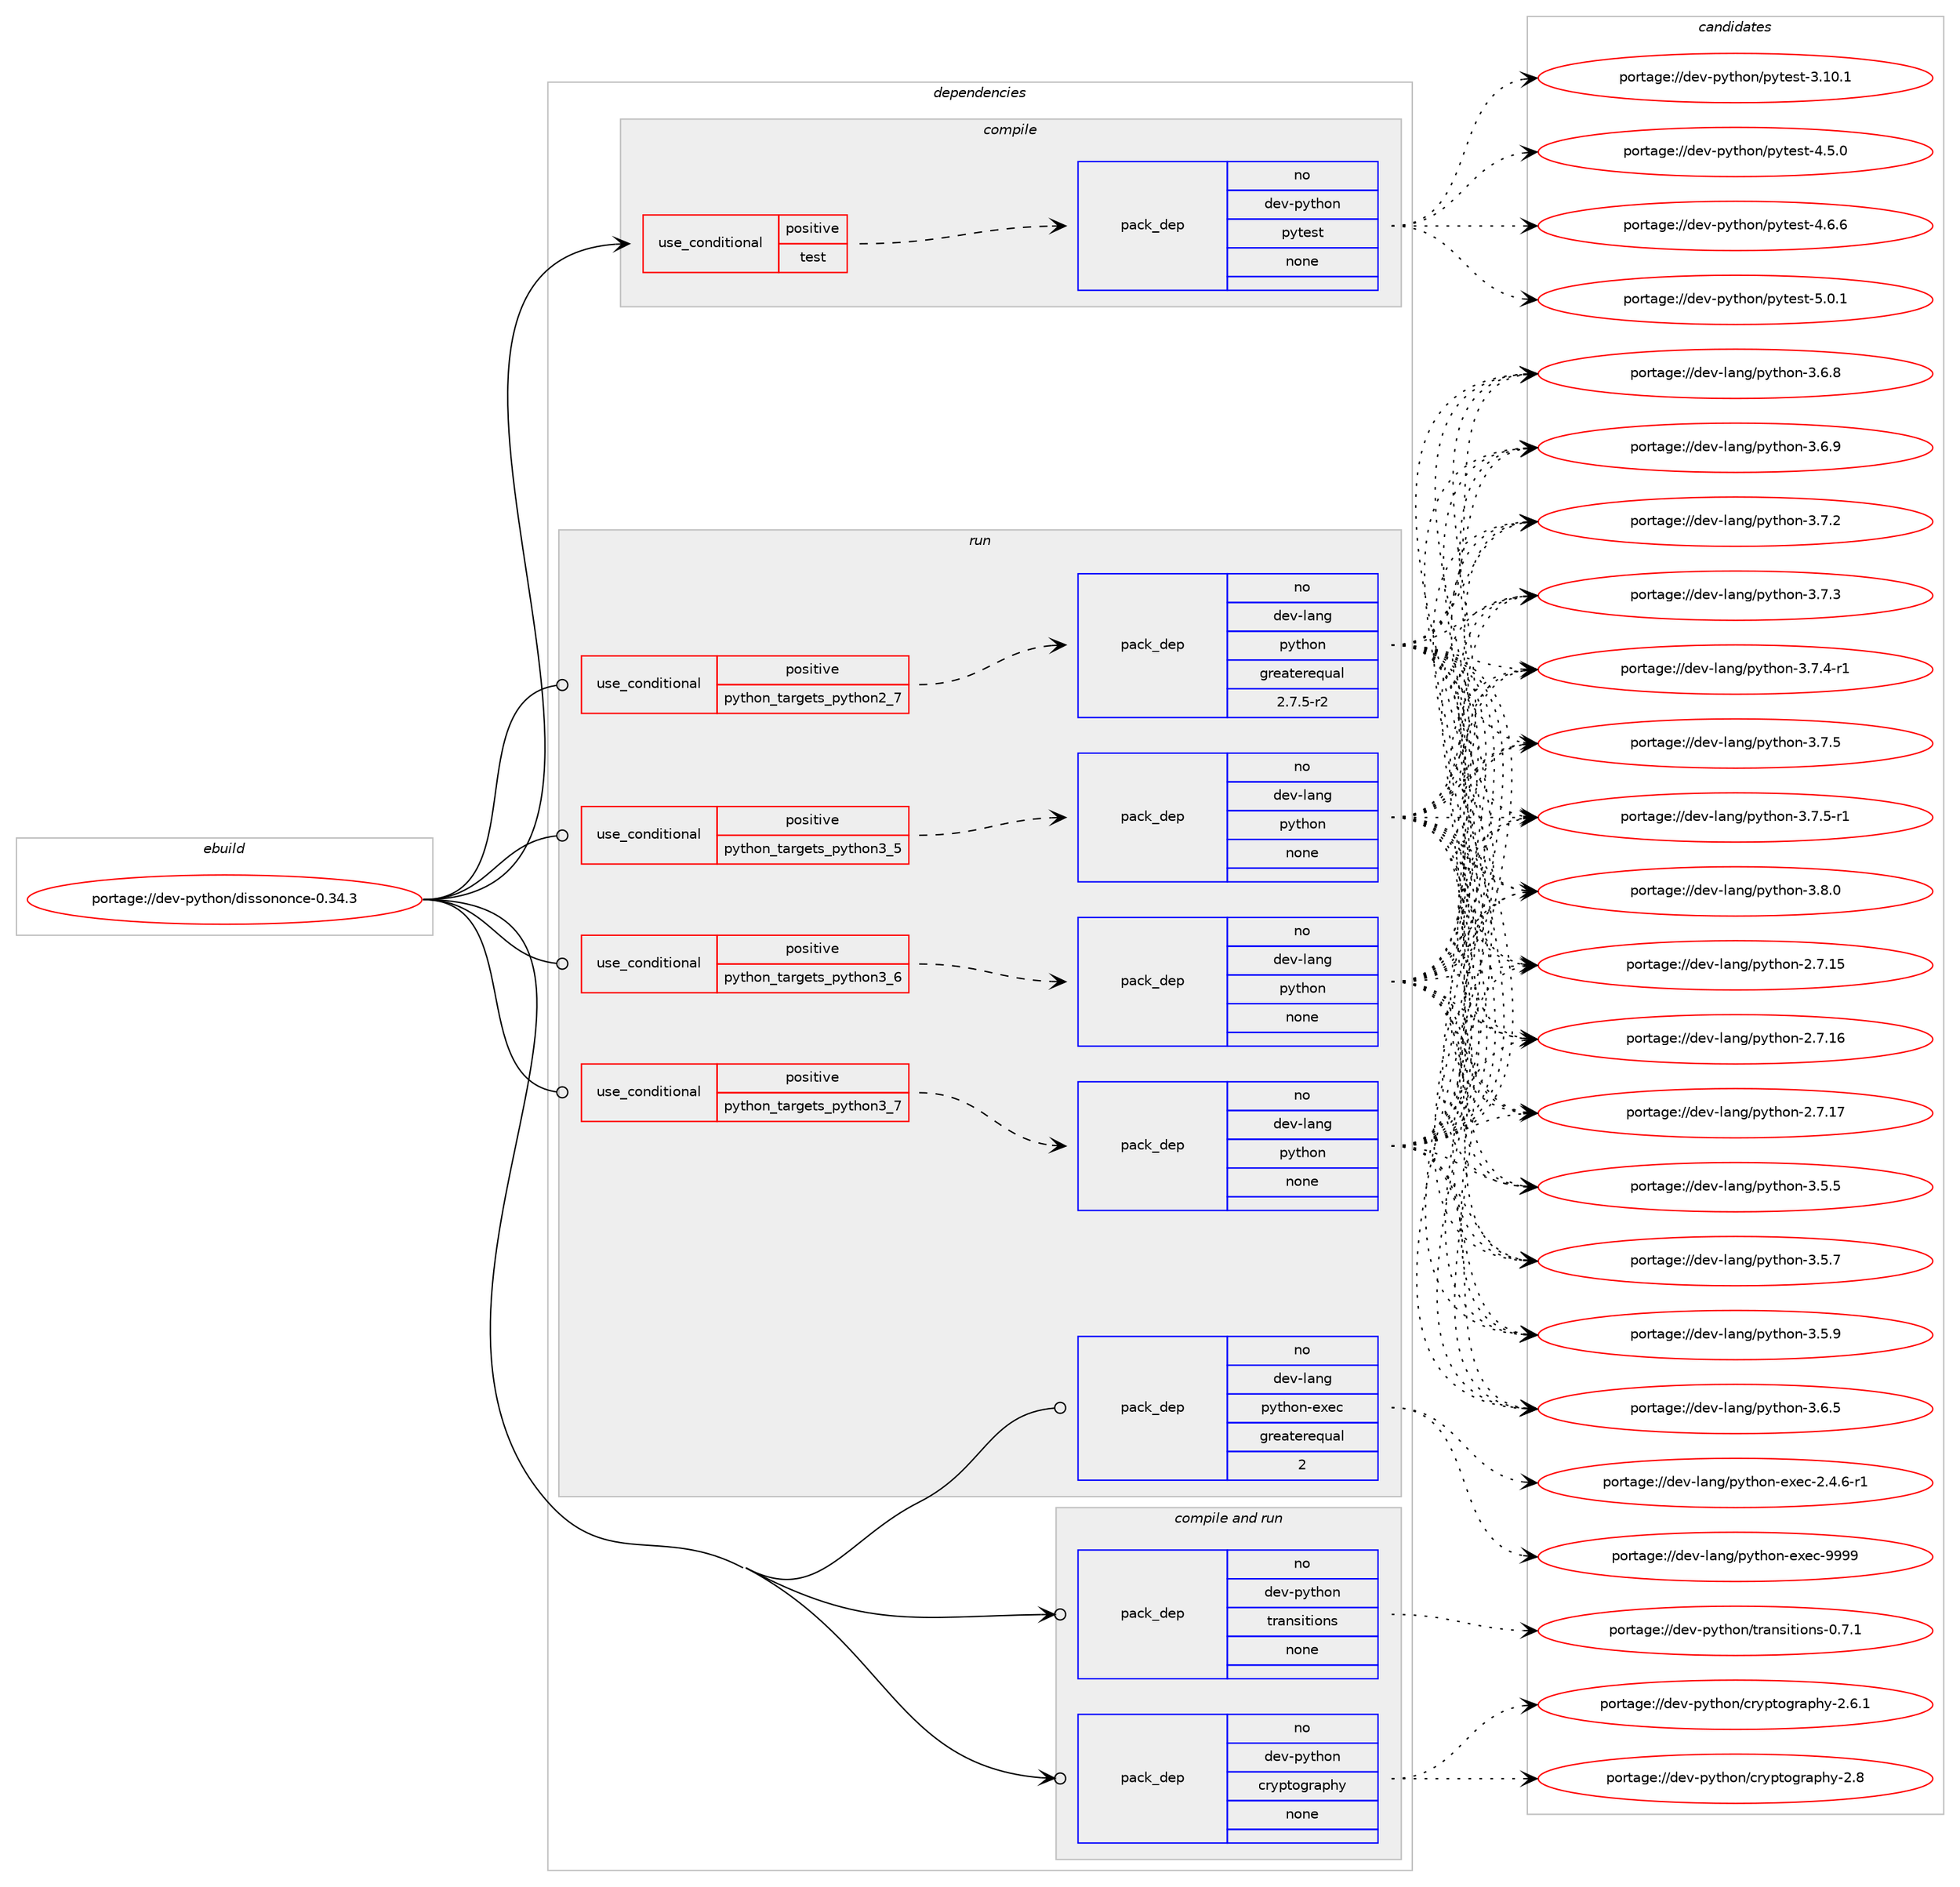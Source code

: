 digraph prolog {

# *************
# Graph options
# *************

newrank=true;
concentrate=true;
compound=true;
graph [rankdir=LR,fontname=Helvetica,fontsize=10,ranksep=1.5];#, ranksep=2.5, nodesep=0.2];
edge  [arrowhead=vee];
node  [fontname=Helvetica,fontsize=10];

# **********
# The ebuild
# **********

subgraph cluster_leftcol {
color=gray;
rank=same;
label=<<i>ebuild</i>>;
id [label="portage://dev-python/dissononce-0.34.3", color=red, width=4, href="../dev-python/dissononce-0.34.3.svg"];
}

# ****************
# The dependencies
# ****************

subgraph cluster_midcol {
color=gray;
label=<<i>dependencies</i>>;
subgraph cluster_compile {
fillcolor="#eeeeee";
style=filled;
label=<<i>compile</i>>;
subgraph cond27632 {
dependency136228 [label=<<TABLE BORDER="0" CELLBORDER="1" CELLSPACING="0" CELLPADDING="4"><TR><TD ROWSPAN="3" CELLPADDING="10">use_conditional</TD></TR><TR><TD>positive</TD></TR><TR><TD>test</TD></TR></TABLE>>, shape=none, color=red];
subgraph pack105279 {
dependency136229 [label=<<TABLE BORDER="0" CELLBORDER="1" CELLSPACING="0" CELLPADDING="4" WIDTH="220"><TR><TD ROWSPAN="6" CELLPADDING="30">pack_dep</TD></TR><TR><TD WIDTH="110">no</TD></TR><TR><TD>dev-python</TD></TR><TR><TD>pytest</TD></TR><TR><TD>none</TD></TR><TR><TD></TD></TR></TABLE>>, shape=none, color=blue];
}
dependency136228:e -> dependency136229:w [weight=20,style="dashed",arrowhead="vee"];
}
id:e -> dependency136228:w [weight=20,style="solid",arrowhead="vee"];
}
subgraph cluster_compileandrun {
fillcolor="#eeeeee";
style=filled;
label=<<i>compile and run</i>>;
subgraph pack105280 {
dependency136230 [label=<<TABLE BORDER="0" CELLBORDER="1" CELLSPACING="0" CELLPADDING="4" WIDTH="220"><TR><TD ROWSPAN="6" CELLPADDING="30">pack_dep</TD></TR><TR><TD WIDTH="110">no</TD></TR><TR><TD>dev-python</TD></TR><TR><TD>cryptography</TD></TR><TR><TD>none</TD></TR><TR><TD></TD></TR></TABLE>>, shape=none, color=blue];
}
id:e -> dependency136230:w [weight=20,style="solid",arrowhead="odotvee"];
subgraph pack105281 {
dependency136231 [label=<<TABLE BORDER="0" CELLBORDER="1" CELLSPACING="0" CELLPADDING="4" WIDTH="220"><TR><TD ROWSPAN="6" CELLPADDING="30">pack_dep</TD></TR><TR><TD WIDTH="110">no</TD></TR><TR><TD>dev-python</TD></TR><TR><TD>transitions</TD></TR><TR><TD>none</TD></TR><TR><TD></TD></TR></TABLE>>, shape=none, color=blue];
}
id:e -> dependency136231:w [weight=20,style="solid",arrowhead="odotvee"];
}
subgraph cluster_run {
fillcolor="#eeeeee";
style=filled;
label=<<i>run</i>>;
subgraph cond27633 {
dependency136232 [label=<<TABLE BORDER="0" CELLBORDER="1" CELLSPACING="0" CELLPADDING="4"><TR><TD ROWSPAN="3" CELLPADDING="10">use_conditional</TD></TR><TR><TD>positive</TD></TR><TR><TD>python_targets_python2_7</TD></TR></TABLE>>, shape=none, color=red];
subgraph pack105282 {
dependency136233 [label=<<TABLE BORDER="0" CELLBORDER="1" CELLSPACING="0" CELLPADDING="4" WIDTH="220"><TR><TD ROWSPAN="6" CELLPADDING="30">pack_dep</TD></TR><TR><TD WIDTH="110">no</TD></TR><TR><TD>dev-lang</TD></TR><TR><TD>python</TD></TR><TR><TD>greaterequal</TD></TR><TR><TD>2.7.5-r2</TD></TR></TABLE>>, shape=none, color=blue];
}
dependency136232:e -> dependency136233:w [weight=20,style="dashed",arrowhead="vee"];
}
id:e -> dependency136232:w [weight=20,style="solid",arrowhead="odot"];
subgraph cond27634 {
dependency136234 [label=<<TABLE BORDER="0" CELLBORDER="1" CELLSPACING="0" CELLPADDING="4"><TR><TD ROWSPAN="3" CELLPADDING="10">use_conditional</TD></TR><TR><TD>positive</TD></TR><TR><TD>python_targets_python3_5</TD></TR></TABLE>>, shape=none, color=red];
subgraph pack105283 {
dependency136235 [label=<<TABLE BORDER="0" CELLBORDER="1" CELLSPACING="0" CELLPADDING="4" WIDTH="220"><TR><TD ROWSPAN="6" CELLPADDING="30">pack_dep</TD></TR><TR><TD WIDTH="110">no</TD></TR><TR><TD>dev-lang</TD></TR><TR><TD>python</TD></TR><TR><TD>none</TD></TR><TR><TD></TD></TR></TABLE>>, shape=none, color=blue];
}
dependency136234:e -> dependency136235:w [weight=20,style="dashed",arrowhead="vee"];
}
id:e -> dependency136234:w [weight=20,style="solid",arrowhead="odot"];
subgraph cond27635 {
dependency136236 [label=<<TABLE BORDER="0" CELLBORDER="1" CELLSPACING="0" CELLPADDING="4"><TR><TD ROWSPAN="3" CELLPADDING="10">use_conditional</TD></TR><TR><TD>positive</TD></TR><TR><TD>python_targets_python3_6</TD></TR></TABLE>>, shape=none, color=red];
subgraph pack105284 {
dependency136237 [label=<<TABLE BORDER="0" CELLBORDER="1" CELLSPACING="0" CELLPADDING="4" WIDTH="220"><TR><TD ROWSPAN="6" CELLPADDING="30">pack_dep</TD></TR><TR><TD WIDTH="110">no</TD></TR><TR><TD>dev-lang</TD></TR><TR><TD>python</TD></TR><TR><TD>none</TD></TR><TR><TD></TD></TR></TABLE>>, shape=none, color=blue];
}
dependency136236:e -> dependency136237:w [weight=20,style="dashed",arrowhead="vee"];
}
id:e -> dependency136236:w [weight=20,style="solid",arrowhead="odot"];
subgraph cond27636 {
dependency136238 [label=<<TABLE BORDER="0" CELLBORDER="1" CELLSPACING="0" CELLPADDING="4"><TR><TD ROWSPAN="3" CELLPADDING="10">use_conditional</TD></TR><TR><TD>positive</TD></TR><TR><TD>python_targets_python3_7</TD></TR></TABLE>>, shape=none, color=red];
subgraph pack105285 {
dependency136239 [label=<<TABLE BORDER="0" CELLBORDER="1" CELLSPACING="0" CELLPADDING="4" WIDTH="220"><TR><TD ROWSPAN="6" CELLPADDING="30">pack_dep</TD></TR><TR><TD WIDTH="110">no</TD></TR><TR><TD>dev-lang</TD></TR><TR><TD>python</TD></TR><TR><TD>none</TD></TR><TR><TD></TD></TR></TABLE>>, shape=none, color=blue];
}
dependency136238:e -> dependency136239:w [weight=20,style="dashed",arrowhead="vee"];
}
id:e -> dependency136238:w [weight=20,style="solid",arrowhead="odot"];
subgraph pack105286 {
dependency136240 [label=<<TABLE BORDER="0" CELLBORDER="1" CELLSPACING="0" CELLPADDING="4" WIDTH="220"><TR><TD ROWSPAN="6" CELLPADDING="30">pack_dep</TD></TR><TR><TD WIDTH="110">no</TD></TR><TR><TD>dev-lang</TD></TR><TR><TD>python-exec</TD></TR><TR><TD>greaterequal</TD></TR><TR><TD>2</TD></TR></TABLE>>, shape=none, color=blue];
}
id:e -> dependency136240:w [weight=20,style="solid",arrowhead="odot"];
}
}

# **************
# The candidates
# **************

subgraph cluster_choices {
rank=same;
color=gray;
label=<<i>candidates</i>>;

subgraph choice105279 {
color=black;
nodesep=1;
choiceportage100101118451121211161041111104711212111610111511645514649484649 [label="portage://dev-python/pytest-3.10.1", color=red, width=4,href="../dev-python/pytest-3.10.1.svg"];
choiceportage1001011184511212111610411111047112121116101115116455246534648 [label="portage://dev-python/pytest-4.5.0", color=red, width=4,href="../dev-python/pytest-4.5.0.svg"];
choiceportage1001011184511212111610411111047112121116101115116455246544654 [label="portage://dev-python/pytest-4.6.6", color=red, width=4,href="../dev-python/pytest-4.6.6.svg"];
choiceportage1001011184511212111610411111047112121116101115116455346484649 [label="portage://dev-python/pytest-5.0.1", color=red, width=4,href="../dev-python/pytest-5.0.1.svg"];
dependency136229:e -> choiceportage100101118451121211161041111104711212111610111511645514649484649:w [style=dotted,weight="100"];
dependency136229:e -> choiceportage1001011184511212111610411111047112121116101115116455246534648:w [style=dotted,weight="100"];
dependency136229:e -> choiceportage1001011184511212111610411111047112121116101115116455246544654:w [style=dotted,weight="100"];
dependency136229:e -> choiceportage1001011184511212111610411111047112121116101115116455346484649:w [style=dotted,weight="100"];
}
subgraph choice105280 {
color=black;
nodesep=1;
choiceportage10010111845112121116104111110479911412111211611110311497112104121455046544649 [label="portage://dev-python/cryptography-2.6.1", color=red, width=4,href="../dev-python/cryptography-2.6.1.svg"];
choiceportage1001011184511212111610411111047991141211121161111031149711210412145504656 [label="portage://dev-python/cryptography-2.8", color=red, width=4,href="../dev-python/cryptography-2.8.svg"];
dependency136230:e -> choiceportage10010111845112121116104111110479911412111211611110311497112104121455046544649:w [style=dotted,weight="100"];
dependency136230:e -> choiceportage1001011184511212111610411111047991141211121161111031149711210412145504656:w [style=dotted,weight="100"];
}
subgraph choice105281 {
color=black;
nodesep=1;
choiceportage100101118451121211161041111104711611497110115105116105111110115454846554649 [label="portage://dev-python/transitions-0.7.1", color=red, width=4,href="../dev-python/transitions-0.7.1.svg"];
dependency136231:e -> choiceportage100101118451121211161041111104711611497110115105116105111110115454846554649:w [style=dotted,weight="100"];
}
subgraph choice105282 {
color=black;
nodesep=1;
choiceportage10010111845108971101034711212111610411111045504655464953 [label="portage://dev-lang/python-2.7.15", color=red, width=4,href="../dev-lang/python-2.7.15.svg"];
choiceportage10010111845108971101034711212111610411111045504655464954 [label="portage://dev-lang/python-2.7.16", color=red, width=4,href="../dev-lang/python-2.7.16.svg"];
choiceportage10010111845108971101034711212111610411111045504655464955 [label="portage://dev-lang/python-2.7.17", color=red, width=4,href="../dev-lang/python-2.7.17.svg"];
choiceportage100101118451089711010347112121116104111110455146534653 [label="portage://dev-lang/python-3.5.5", color=red, width=4,href="../dev-lang/python-3.5.5.svg"];
choiceportage100101118451089711010347112121116104111110455146534655 [label="portage://dev-lang/python-3.5.7", color=red, width=4,href="../dev-lang/python-3.5.7.svg"];
choiceportage100101118451089711010347112121116104111110455146534657 [label="portage://dev-lang/python-3.5.9", color=red, width=4,href="../dev-lang/python-3.5.9.svg"];
choiceportage100101118451089711010347112121116104111110455146544653 [label="portage://dev-lang/python-3.6.5", color=red, width=4,href="../dev-lang/python-3.6.5.svg"];
choiceportage100101118451089711010347112121116104111110455146544656 [label="portage://dev-lang/python-3.6.8", color=red, width=4,href="../dev-lang/python-3.6.8.svg"];
choiceportage100101118451089711010347112121116104111110455146544657 [label="portage://dev-lang/python-3.6.9", color=red, width=4,href="../dev-lang/python-3.6.9.svg"];
choiceportage100101118451089711010347112121116104111110455146554650 [label="portage://dev-lang/python-3.7.2", color=red, width=4,href="../dev-lang/python-3.7.2.svg"];
choiceportage100101118451089711010347112121116104111110455146554651 [label="portage://dev-lang/python-3.7.3", color=red, width=4,href="../dev-lang/python-3.7.3.svg"];
choiceportage1001011184510897110103471121211161041111104551465546524511449 [label="portage://dev-lang/python-3.7.4-r1", color=red, width=4,href="../dev-lang/python-3.7.4-r1.svg"];
choiceportage100101118451089711010347112121116104111110455146554653 [label="portage://dev-lang/python-3.7.5", color=red, width=4,href="../dev-lang/python-3.7.5.svg"];
choiceportage1001011184510897110103471121211161041111104551465546534511449 [label="portage://dev-lang/python-3.7.5-r1", color=red, width=4,href="../dev-lang/python-3.7.5-r1.svg"];
choiceportage100101118451089711010347112121116104111110455146564648 [label="portage://dev-lang/python-3.8.0", color=red, width=4,href="../dev-lang/python-3.8.0.svg"];
dependency136233:e -> choiceportage10010111845108971101034711212111610411111045504655464953:w [style=dotted,weight="100"];
dependency136233:e -> choiceportage10010111845108971101034711212111610411111045504655464954:w [style=dotted,weight="100"];
dependency136233:e -> choiceportage10010111845108971101034711212111610411111045504655464955:w [style=dotted,weight="100"];
dependency136233:e -> choiceportage100101118451089711010347112121116104111110455146534653:w [style=dotted,weight="100"];
dependency136233:e -> choiceportage100101118451089711010347112121116104111110455146534655:w [style=dotted,weight="100"];
dependency136233:e -> choiceportage100101118451089711010347112121116104111110455146534657:w [style=dotted,weight="100"];
dependency136233:e -> choiceportage100101118451089711010347112121116104111110455146544653:w [style=dotted,weight="100"];
dependency136233:e -> choiceportage100101118451089711010347112121116104111110455146544656:w [style=dotted,weight="100"];
dependency136233:e -> choiceportage100101118451089711010347112121116104111110455146544657:w [style=dotted,weight="100"];
dependency136233:e -> choiceportage100101118451089711010347112121116104111110455146554650:w [style=dotted,weight="100"];
dependency136233:e -> choiceportage100101118451089711010347112121116104111110455146554651:w [style=dotted,weight="100"];
dependency136233:e -> choiceportage1001011184510897110103471121211161041111104551465546524511449:w [style=dotted,weight="100"];
dependency136233:e -> choiceportage100101118451089711010347112121116104111110455146554653:w [style=dotted,weight="100"];
dependency136233:e -> choiceportage1001011184510897110103471121211161041111104551465546534511449:w [style=dotted,weight="100"];
dependency136233:e -> choiceportage100101118451089711010347112121116104111110455146564648:w [style=dotted,weight="100"];
}
subgraph choice105283 {
color=black;
nodesep=1;
choiceportage10010111845108971101034711212111610411111045504655464953 [label="portage://dev-lang/python-2.7.15", color=red, width=4,href="../dev-lang/python-2.7.15.svg"];
choiceportage10010111845108971101034711212111610411111045504655464954 [label="portage://dev-lang/python-2.7.16", color=red, width=4,href="../dev-lang/python-2.7.16.svg"];
choiceportage10010111845108971101034711212111610411111045504655464955 [label="portage://dev-lang/python-2.7.17", color=red, width=4,href="../dev-lang/python-2.7.17.svg"];
choiceportage100101118451089711010347112121116104111110455146534653 [label="portage://dev-lang/python-3.5.5", color=red, width=4,href="../dev-lang/python-3.5.5.svg"];
choiceportage100101118451089711010347112121116104111110455146534655 [label="portage://dev-lang/python-3.5.7", color=red, width=4,href="../dev-lang/python-3.5.7.svg"];
choiceportage100101118451089711010347112121116104111110455146534657 [label="portage://dev-lang/python-3.5.9", color=red, width=4,href="../dev-lang/python-3.5.9.svg"];
choiceportage100101118451089711010347112121116104111110455146544653 [label="portage://dev-lang/python-3.6.5", color=red, width=4,href="../dev-lang/python-3.6.5.svg"];
choiceportage100101118451089711010347112121116104111110455146544656 [label="portage://dev-lang/python-3.6.8", color=red, width=4,href="../dev-lang/python-3.6.8.svg"];
choiceportage100101118451089711010347112121116104111110455146544657 [label="portage://dev-lang/python-3.6.9", color=red, width=4,href="../dev-lang/python-3.6.9.svg"];
choiceportage100101118451089711010347112121116104111110455146554650 [label="portage://dev-lang/python-3.7.2", color=red, width=4,href="../dev-lang/python-3.7.2.svg"];
choiceportage100101118451089711010347112121116104111110455146554651 [label="portage://dev-lang/python-3.7.3", color=red, width=4,href="../dev-lang/python-3.7.3.svg"];
choiceportage1001011184510897110103471121211161041111104551465546524511449 [label="portage://dev-lang/python-3.7.4-r1", color=red, width=4,href="../dev-lang/python-3.7.4-r1.svg"];
choiceportage100101118451089711010347112121116104111110455146554653 [label="portage://dev-lang/python-3.7.5", color=red, width=4,href="../dev-lang/python-3.7.5.svg"];
choiceportage1001011184510897110103471121211161041111104551465546534511449 [label="portage://dev-lang/python-3.7.5-r1", color=red, width=4,href="../dev-lang/python-3.7.5-r1.svg"];
choiceportage100101118451089711010347112121116104111110455146564648 [label="portage://dev-lang/python-3.8.0", color=red, width=4,href="../dev-lang/python-3.8.0.svg"];
dependency136235:e -> choiceportage10010111845108971101034711212111610411111045504655464953:w [style=dotted,weight="100"];
dependency136235:e -> choiceportage10010111845108971101034711212111610411111045504655464954:w [style=dotted,weight="100"];
dependency136235:e -> choiceportage10010111845108971101034711212111610411111045504655464955:w [style=dotted,weight="100"];
dependency136235:e -> choiceportage100101118451089711010347112121116104111110455146534653:w [style=dotted,weight="100"];
dependency136235:e -> choiceportage100101118451089711010347112121116104111110455146534655:w [style=dotted,weight="100"];
dependency136235:e -> choiceportage100101118451089711010347112121116104111110455146534657:w [style=dotted,weight="100"];
dependency136235:e -> choiceportage100101118451089711010347112121116104111110455146544653:w [style=dotted,weight="100"];
dependency136235:e -> choiceportage100101118451089711010347112121116104111110455146544656:w [style=dotted,weight="100"];
dependency136235:e -> choiceportage100101118451089711010347112121116104111110455146544657:w [style=dotted,weight="100"];
dependency136235:e -> choiceportage100101118451089711010347112121116104111110455146554650:w [style=dotted,weight="100"];
dependency136235:e -> choiceportage100101118451089711010347112121116104111110455146554651:w [style=dotted,weight="100"];
dependency136235:e -> choiceportage1001011184510897110103471121211161041111104551465546524511449:w [style=dotted,weight="100"];
dependency136235:e -> choiceportage100101118451089711010347112121116104111110455146554653:w [style=dotted,weight="100"];
dependency136235:e -> choiceportage1001011184510897110103471121211161041111104551465546534511449:w [style=dotted,weight="100"];
dependency136235:e -> choiceportage100101118451089711010347112121116104111110455146564648:w [style=dotted,weight="100"];
}
subgraph choice105284 {
color=black;
nodesep=1;
choiceportage10010111845108971101034711212111610411111045504655464953 [label="portage://dev-lang/python-2.7.15", color=red, width=4,href="../dev-lang/python-2.7.15.svg"];
choiceportage10010111845108971101034711212111610411111045504655464954 [label="portage://dev-lang/python-2.7.16", color=red, width=4,href="../dev-lang/python-2.7.16.svg"];
choiceportage10010111845108971101034711212111610411111045504655464955 [label="portage://dev-lang/python-2.7.17", color=red, width=4,href="../dev-lang/python-2.7.17.svg"];
choiceportage100101118451089711010347112121116104111110455146534653 [label="portage://dev-lang/python-3.5.5", color=red, width=4,href="../dev-lang/python-3.5.5.svg"];
choiceportage100101118451089711010347112121116104111110455146534655 [label="portage://dev-lang/python-3.5.7", color=red, width=4,href="../dev-lang/python-3.5.7.svg"];
choiceportage100101118451089711010347112121116104111110455146534657 [label="portage://dev-lang/python-3.5.9", color=red, width=4,href="../dev-lang/python-3.5.9.svg"];
choiceportage100101118451089711010347112121116104111110455146544653 [label="portage://dev-lang/python-3.6.5", color=red, width=4,href="../dev-lang/python-3.6.5.svg"];
choiceportage100101118451089711010347112121116104111110455146544656 [label="portage://dev-lang/python-3.6.8", color=red, width=4,href="../dev-lang/python-3.6.8.svg"];
choiceportage100101118451089711010347112121116104111110455146544657 [label="portage://dev-lang/python-3.6.9", color=red, width=4,href="../dev-lang/python-3.6.9.svg"];
choiceportage100101118451089711010347112121116104111110455146554650 [label="portage://dev-lang/python-3.7.2", color=red, width=4,href="../dev-lang/python-3.7.2.svg"];
choiceportage100101118451089711010347112121116104111110455146554651 [label="portage://dev-lang/python-3.7.3", color=red, width=4,href="../dev-lang/python-3.7.3.svg"];
choiceportage1001011184510897110103471121211161041111104551465546524511449 [label="portage://dev-lang/python-3.7.4-r1", color=red, width=4,href="../dev-lang/python-3.7.4-r1.svg"];
choiceportage100101118451089711010347112121116104111110455146554653 [label="portage://dev-lang/python-3.7.5", color=red, width=4,href="../dev-lang/python-3.7.5.svg"];
choiceportage1001011184510897110103471121211161041111104551465546534511449 [label="portage://dev-lang/python-3.7.5-r1", color=red, width=4,href="../dev-lang/python-3.7.5-r1.svg"];
choiceportage100101118451089711010347112121116104111110455146564648 [label="portage://dev-lang/python-3.8.0", color=red, width=4,href="../dev-lang/python-3.8.0.svg"];
dependency136237:e -> choiceportage10010111845108971101034711212111610411111045504655464953:w [style=dotted,weight="100"];
dependency136237:e -> choiceportage10010111845108971101034711212111610411111045504655464954:w [style=dotted,weight="100"];
dependency136237:e -> choiceportage10010111845108971101034711212111610411111045504655464955:w [style=dotted,weight="100"];
dependency136237:e -> choiceportage100101118451089711010347112121116104111110455146534653:w [style=dotted,weight="100"];
dependency136237:e -> choiceportage100101118451089711010347112121116104111110455146534655:w [style=dotted,weight="100"];
dependency136237:e -> choiceportage100101118451089711010347112121116104111110455146534657:w [style=dotted,weight="100"];
dependency136237:e -> choiceportage100101118451089711010347112121116104111110455146544653:w [style=dotted,weight="100"];
dependency136237:e -> choiceportage100101118451089711010347112121116104111110455146544656:w [style=dotted,weight="100"];
dependency136237:e -> choiceportage100101118451089711010347112121116104111110455146544657:w [style=dotted,weight="100"];
dependency136237:e -> choiceportage100101118451089711010347112121116104111110455146554650:w [style=dotted,weight="100"];
dependency136237:e -> choiceportage100101118451089711010347112121116104111110455146554651:w [style=dotted,weight="100"];
dependency136237:e -> choiceportage1001011184510897110103471121211161041111104551465546524511449:w [style=dotted,weight="100"];
dependency136237:e -> choiceportage100101118451089711010347112121116104111110455146554653:w [style=dotted,weight="100"];
dependency136237:e -> choiceportage1001011184510897110103471121211161041111104551465546534511449:w [style=dotted,weight="100"];
dependency136237:e -> choiceportage100101118451089711010347112121116104111110455146564648:w [style=dotted,weight="100"];
}
subgraph choice105285 {
color=black;
nodesep=1;
choiceportage10010111845108971101034711212111610411111045504655464953 [label="portage://dev-lang/python-2.7.15", color=red, width=4,href="../dev-lang/python-2.7.15.svg"];
choiceportage10010111845108971101034711212111610411111045504655464954 [label="portage://dev-lang/python-2.7.16", color=red, width=4,href="../dev-lang/python-2.7.16.svg"];
choiceportage10010111845108971101034711212111610411111045504655464955 [label="portage://dev-lang/python-2.7.17", color=red, width=4,href="../dev-lang/python-2.7.17.svg"];
choiceportage100101118451089711010347112121116104111110455146534653 [label="portage://dev-lang/python-3.5.5", color=red, width=4,href="../dev-lang/python-3.5.5.svg"];
choiceportage100101118451089711010347112121116104111110455146534655 [label="portage://dev-lang/python-3.5.7", color=red, width=4,href="../dev-lang/python-3.5.7.svg"];
choiceportage100101118451089711010347112121116104111110455146534657 [label="portage://dev-lang/python-3.5.9", color=red, width=4,href="../dev-lang/python-3.5.9.svg"];
choiceportage100101118451089711010347112121116104111110455146544653 [label="portage://dev-lang/python-3.6.5", color=red, width=4,href="../dev-lang/python-3.6.5.svg"];
choiceportage100101118451089711010347112121116104111110455146544656 [label="portage://dev-lang/python-3.6.8", color=red, width=4,href="../dev-lang/python-3.6.8.svg"];
choiceportage100101118451089711010347112121116104111110455146544657 [label="portage://dev-lang/python-3.6.9", color=red, width=4,href="../dev-lang/python-3.6.9.svg"];
choiceportage100101118451089711010347112121116104111110455146554650 [label="portage://dev-lang/python-3.7.2", color=red, width=4,href="../dev-lang/python-3.7.2.svg"];
choiceportage100101118451089711010347112121116104111110455146554651 [label="portage://dev-lang/python-3.7.3", color=red, width=4,href="../dev-lang/python-3.7.3.svg"];
choiceportage1001011184510897110103471121211161041111104551465546524511449 [label="portage://dev-lang/python-3.7.4-r1", color=red, width=4,href="../dev-lang/python-3.7.4-r1.svg"];
choiceportage100101118451089711010347112121116104111110455146554653 [label="portage://dev-lang/python-3.7.5", color=red, width=4,href="../dev-lang/python-3.7.5.svg"];
choiceportage1001011184510897110103471121211161041111104551465546534511449 [label="portage://dev-lang/python-3.7.5-r1", color=red, width=4,href="../dev-lang/python-3.7.5-r1.svg"];
choiceportage100101118451089711010347112121116104111110455146564648 [label="portage://dev-lang/python-3.8.0", color=red, width=4,href="../dev-lang/python-3.8.0.svg"];
dependency136239:e -> choiceportage10010111845108971101034711212111610411111045504655464953:w [style=dotted,weight="100"];
dependency136239:e -> choiceportage10010111845108971101034711212111610411111045504655464954:w [style=dotted,weight="100"];
dependency136239:e -> choiceportage10010111845108971101034711212111610411111045504655464955:w [style=dotted,weight="100"];
dependency136239:e -> choiceportage100101118451089711010347112121116104111110455146534653:w [style=dotted,weight="100"];
dependency136239:e -> choiceportage100101118451089711010347112121116104111110455146534655:w [style=dotted,weight="100"];
dependency136239:e -> choiceportage100101118451089711010347112121116104111110455146534657:w [style=dotted,weight="100"];
dependency136239:e -> choiceportage100101118451089711010347112121116104111110455146544653:w [style=dotted,weight="100"];
dependency136239:e -> choiceportage100101118451089711010347112121116104111110455146544656:w [style=dotted,weight="100"];
dependency136239:e -> choiceportage100101118451089711010347112121116104111110455146544657:w [style=dotted,weight="100"];
dependency136239:e -> choiceportage100101118451089711010347112121116104111110455146554650:w [style=dotted,weight="100"];
dependency136239:e -> choiceportage100101118451089711010347112121116104111110455146554651:w [style=dotted,weight="100"];
dependency136239:e -> choiceportage1001011184510897110103471121211161041111104551465546524511449:w [style=dotted,weight="100"];
dependency136239:e -> choiceportage100101118451089711010347112121116104111110455146554653:w [style=dotted,weight="100"];
dependency136239:e -> choiceportage1001011184510897110103471121211161041111104551465546534511449:w [style=dotted,weight="100"];
dependency136239:e -> choiceportage100101118451089711010347112121116104111110455146564648:w [style=dotted,weight="100"];
}
subgraph choice105286 {
color=black;
nodesep=1;
choiceportage10010111845108971101034711212111610411111045101120101994550465246544511449 [label="portage://dev-lang/python-exec-2.4.6-r1", color=red, width=4,href="../dev-lang/python-exec-2.4.6-r1.svg"];
choiceportage10010111845108971101034711212111610411111045101120101994557575757 [label="portage://dev-lang/python-exec-9999", color=red, width=4,href="../dev-lang/python-exec-9999.svg"];
dependency136240:e -> choiceportage10010111845108971101034711212111610411111045101120101994550465246544511449:w [style=dotted,weight="100"];
dependency136240:e -> choiceportage10010111845108971101034711212111610411111045101120101994557575757:w [style=dotted,weight="100"];
}
}

}
